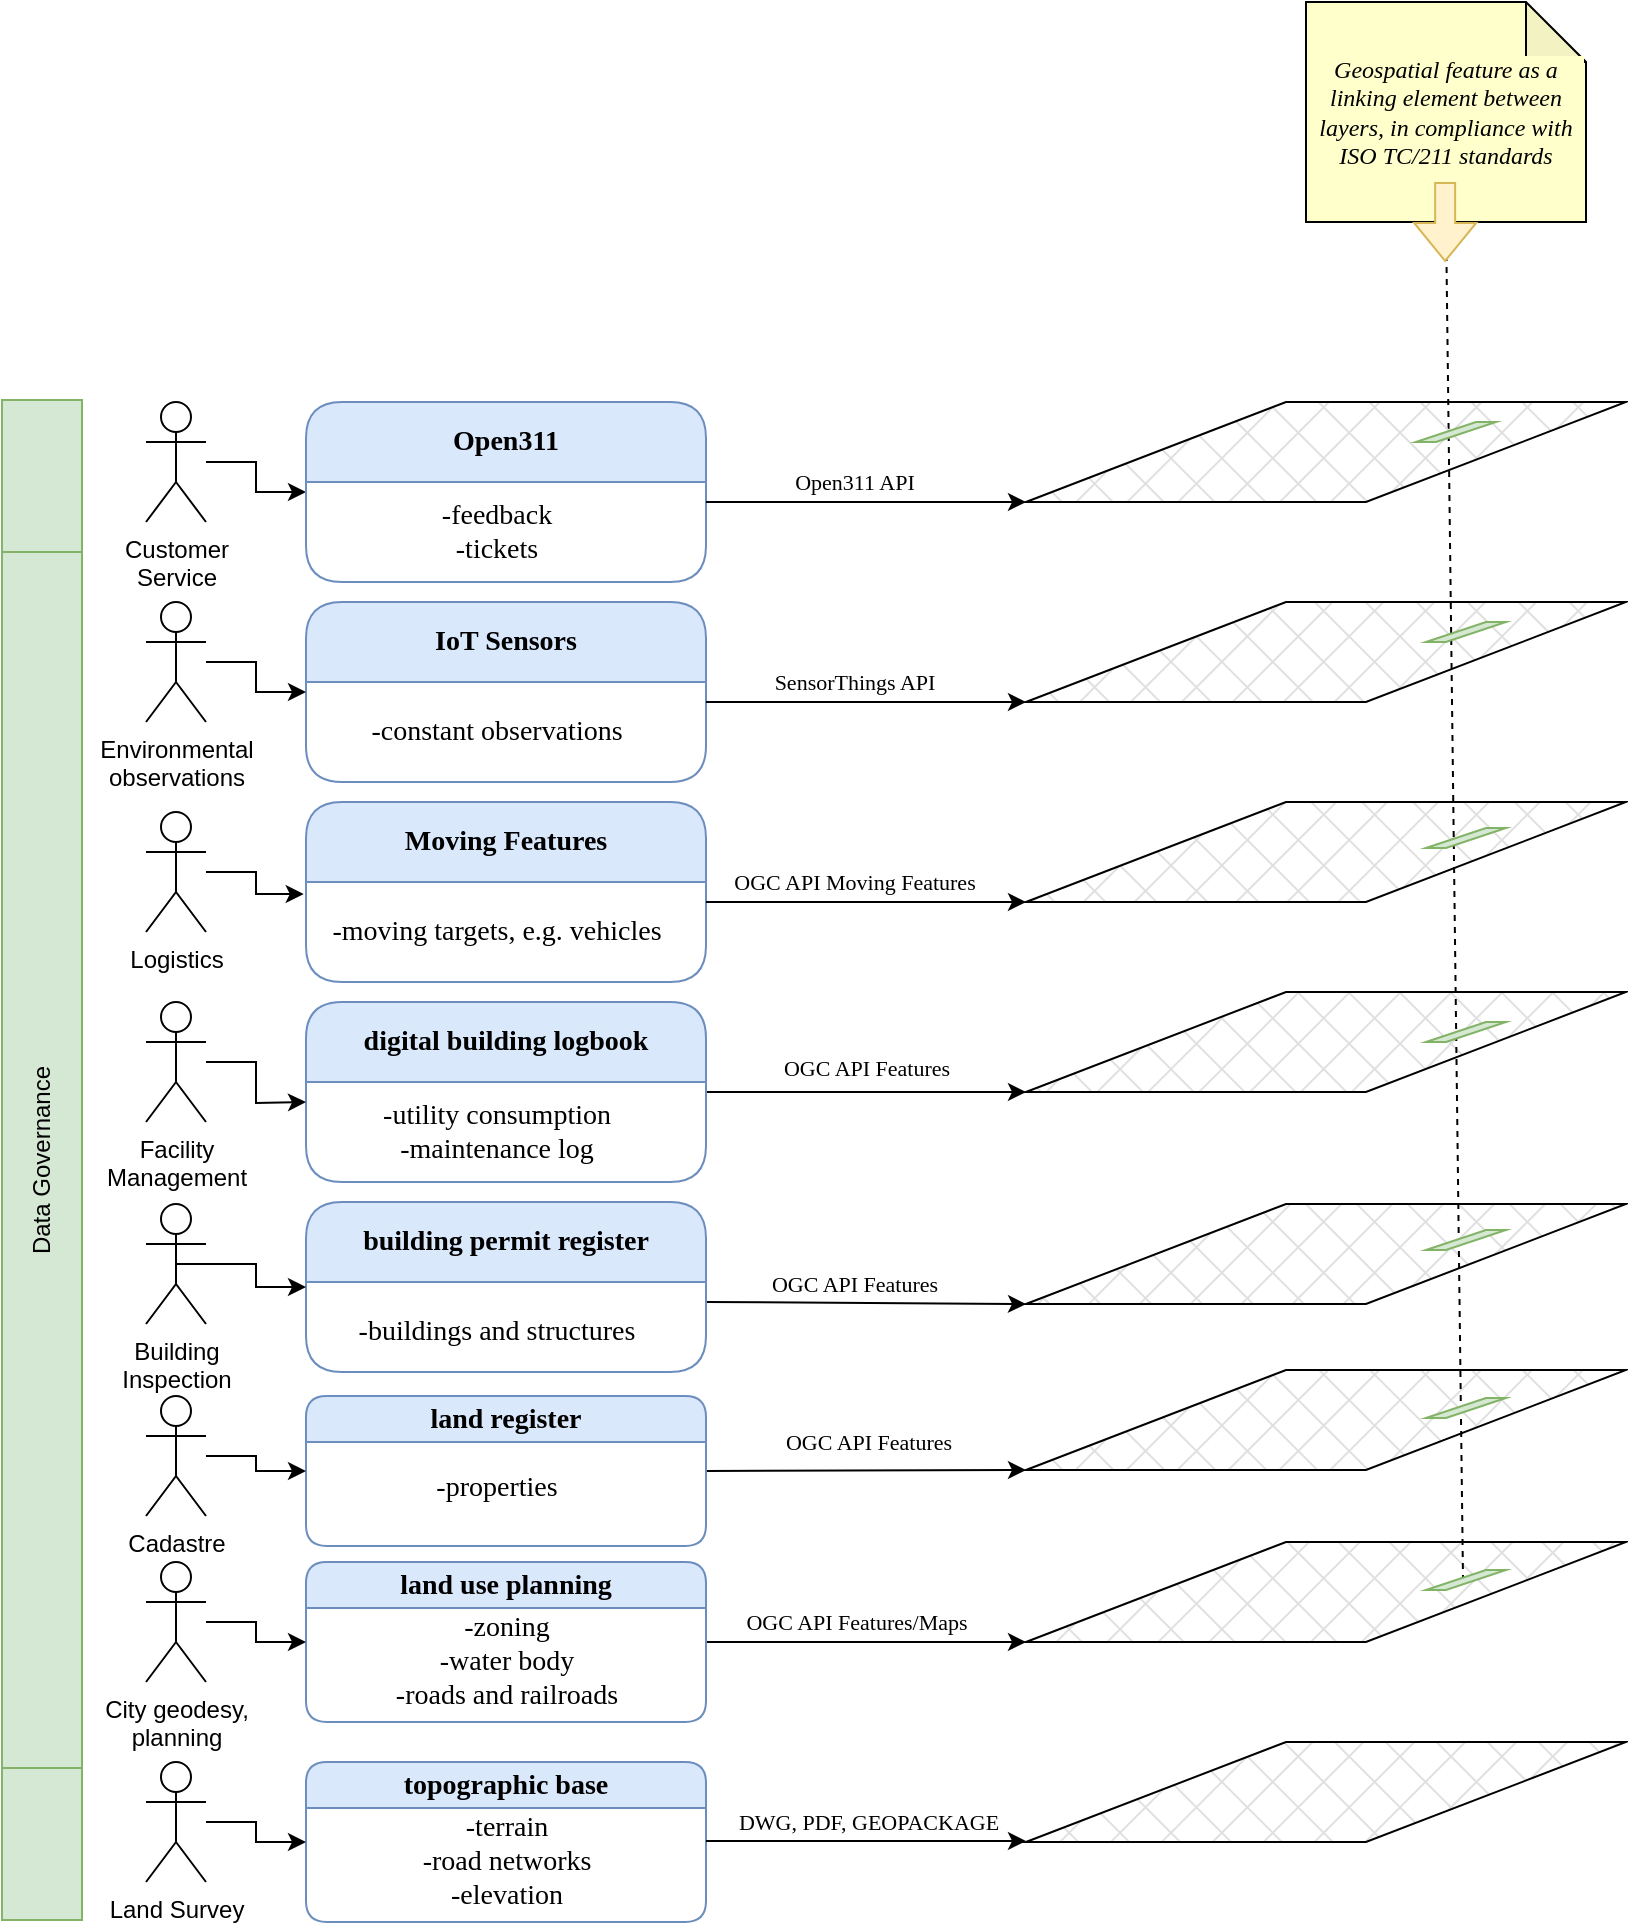 <mxfile version="24.4.4" type="github">
  <diagram name="Page-1" id="OXCh3sUK8tZ1hlXIYTLy">
    <mxGraphModel dx="1526" dy="1109" grid="1" gridSize="10" guides="1" tooltips="1" connect="1" arrows="1" fold="1" page="1" pageScale="1" pageWidth="827" pageHeight="1169" math="0" shadow="0">
      <root>
        <mxCell id="0" />
        <mxCell id="1" parent="0" />
        <mxCell id="7fNvk-agyeOOaQvWO4qT-2" value="" style="shape=parallelogram;perimeter=parallelogramPerimeter;whiteSpace=wrap;html=1;fixedSize=1;hachureGap=4;fontFamily=Architects Daughter;fontSource=https%3A%2F%2Ffonts.googleapis.com%2Fcss%3Ffamily%3DArchitects%2BDaughter;fontSize=20;size=130;fillStyle=cross-hatch;fillColor=#E0E0E0;" parent="1" vertex="1">
          <mxGeometry x="527" y="890" width="300" height="50" as="geometry" />
        </mxCell>
        <mxCell id="7fNvk-agyeOOaQvWO4qT-3" value="" style="shape=parallelogram;perimeter=parallelogramPerimeter;whiteSpace=wrap;html=1;fixedSize=1;hachureGap=4;fontFamily=Architects Daughter;fontSource=https%3A%2F%2Ffonts.googleapis.com%2Fcss%3Ffamily%3DArchitects%2BDaughter;fontSize=20;size=130;fillStyle=cross-hatch;fillColor=#E0E0E0;" parent="1" vertex="1">
          <mxGeometry x="527" y="804" width="300" height="50" as="geometry" />
        </mxCell>
        <mxCell id="7fNvk-agyeOOaQvWO4qT-4" value="" style="shape=parallelogram;perimeter=parallelogramPerimeter;whiteSpace=wrap;html=1;fixedSize=1;hachureGap=4;fontFamily=Architects Daughter;fontSource=https%3A%2F%2Ffonts.googleapis.com%2Fcss%3Ffamily%3DArchitects%2BDaughter;fontSize=20;size=130;fillStyle=cross-hatch;fillColor=#E0E0E0;" parent="1" vertex="1">
          <mxGeometry x="527" y="721" width="300" height="50" as="geometry" />
        </mxCell>
        <mxCell id="7fNvk-agyeOOaQvWO4qT-5" value="" style="shape=parallelogram;perimeter=parallelogramPerimeter;whiteSpace=wrap;html=1;fixedSize=1;hachureGap=4;fontFamily=Architects Daughter;fontSource=https%3A%2F%2Ffonts.googleapis.com%2Fcss%3Ffamily%3DArchitects%2BDaughter;fontSize=20;size=130;fillStyle=cross-hatch;fillColor=#E0E0E0;" parent="1" vertex="1">
          <mxGeometry x="527" y="615" width="300" height="50" as="geometry" />
        </mxCell>
        <mxCell id="7fNvk-agyeOOaQvWO4qT-6" value="" style="endArrow=classic;html=1;hachureGap=4;fontFamily=Architects Daughter;fontSource=https%3A%2F%2Ffonts.googleapis.com%2Fcss%3Ffamily%3DArchitects%2BDaughter;fontSize=16;exitX=1;exitY=0.5;exitDx=0;exitDy=0;entryX=0;entryY=1;entryDx=0;entryDy=0;" parent="1" source="7fNvk-agyeOOaQvWO4qT-12" target="7fNvk-agyeOOaQvWO4qT-2" edge="1">
          <mxGeometry width="50" height="50" relative="1" as="geometry">
            <mxPoint x="447" y="920" as="sourcePoint" />
            <mxPoint x="487" y="920" as="targetPoint" />
          </mxGeometry>
        </mxCell>
        <mxCell id="7fNvk-agyeOOaQvWO4qT-7" value="" style="endArrow=classic;html=1;hachureGap=4;fontFamily=Architects Daughter;fontSource=https%3A%2F%2Ffonts.googleapis.com%2Fcss%3Ffamily%3DArchitects%2BDaughter;fontSize=16;exitX=1;exitY=0.5;exitDx=0;exitDy=0;entryX=0;entryY=1;entryDx=0;entryDy=0;" parent="1" source="7fNvk-agyeOOaQvWO4qT-13" target="7fNvk-agyeOOaQvWO4qT-3" edge="1">
          <mxGeometry width="50" height="50" relative="1" as="geometry">
            <mxPoint x="447" y="880" as="sourcePoint" />
            <mxPoint x="487" y="880" as="targetPoint" />
          </mxGeometry>
        </mxCell>
        <mxCell id="7fNvk-agyeOOaQvWO4qT-36" value="OGC API Features" style="edgeLabel;html=1;align=center;verticalAlign=middle;resizable=0;points=[];rotation=0;fontFamily=Times New Roman;" parent="7fNvk-agyeOOaQvWO4qT-7" vertex="1" connectable="0">
          <mxGeometry x="0.192" y="1" relative="1" as="geometry">
            <mxPoint x="-15" y="-13" as="offset" />
          </mxGeometry>
        </mxCell>
        <mxCell id="7fNvk-agyeOOaQvWO4qT-37" value="OGC API Features/Maps" style="edgeLabel;html=1;align=center;verticalAlign=middle;resizable=0;points=[];rotation=0;fontFamily=Times New Roman;" parent="7fNvk-agyeOOaQvWO4qT-7" vertex="1" connectable="0">
          <mxGeometry x="0.192" y="1" relative="1" as="geometry">
            <mxPoint x="-21" y="77" as="offset" />
          </mxGeometry>
        </mxCell>
        <mxCell id="_DV6lXCV89KmqD9U6KgV-4" value="DWG, PDF, GEOPACKAGE" style="edgeLabel;html=1;align=center;verticalAlign=middle;resizable=0;points=[];rotation=0;fontFamily=Times New Roman;" parent="7fNvk-agyeOOaQvWO4qT-7" vertex="1" connectable="0">
          <mxGeometry x="0.192" y="1" relative="1" as="geometry">
            <mxPoint x="-15" y="177" as="offset" />
          </mxGeometry>
        </mxCell>
        <mxCell id="7fNvk-agyeOOaQvWO4qT-8" value="" style="endArrow=classic;html=1;hachureGap=4;fontFamily=Architects Daughter;fontSource=https%3A%2F%2Ffonts.googleapis.com%2Fcss%3Ffamily%3DArchitects%2BDaughter;fontSize=16;entryX=0;entryY=1;entryDx=0;entryDy=0;" parent="1" target="7fNvk-agyeOOaQvWO4qT-4" edge="1">
          <mxGeometry width="50" height="50" relative="1" as="geometry">
            <mxPoint x="367" y="770" as="sourcePoint" />
            <mxPoint x="487" y="840" as="targetPoint" />
          </mxGeometry>
        </mxCell>
        <mxCell id="7fNvk-agyeOOaQvWO4qT-35" value="OGC API Features" style="edgeLabel;html=1;align=center;verticalAlign=middle;resizable=0;points=[];rotation=0;fontFamily=Times New Roman;" parent="7fNvk-agyeOOaQvWO4qT-8" vertex="1" connectable="0">
          <mxGeometry x="-0.063" y="-1" relative="1" as="geometry">
            <mxPoint x="-1" y="-11" as="offset" />
          </mxGeometry>
        </mxCell>
        <mxCell id="7fNvk-agyeOOaQvWO4qT-9" value="" style="endArrow=classic;html=1;hachureGap=4;fontFamily=Architects Daughter;fontSource=https%3A%2F%2Ffonts.googleapis.com%2Fcss%3Ffamily%3DArchitects%2BDaughter;fontSize=16;exitX=1;exitY=0.5;exitDx=0;exitDy=0;entryX=0;entryY=1;entryDx=0;entryDy=0;" parent="1" source="7fNvk-agyeOOaQvWO4qT-18" target="7fNvk-agyeOOaQvWO4qT-5" edge="1">
          <mxGeometry width="50" height="50" relative="1" as="geometry">
            <mxPoint x="447" y="800" as="sourcePoint" />
            <mxPoint x="487" y="800" as="targetPoint" />
          </mxGeometry>
        </mxCell>
        <mxCell id="7fNvk-agyeOOaQvWO4qT-34" value="OGC API Features" style="edgeLabel;html=1;align=center;verticalAlign=middle;resizable=0;points=[];rotation=0;fontFamily=Times New Roman;" parent="7fNvk-agyeOOaQvWO4qT-9" vertex="1" connectable="0">
          <mxGeometry x="-0.006" y="1" relative="1" as="geometry">
            <mxPoint y="-11" as="offset" />
          </mxGeometry>
        </mxCell>
        <mxCell id="7fNvk-agyeOOaQvWO4qT-12" value="land use planning" style="swimlane;whiteSpace=wrap;html=1;hachureGap=4;fontFamily=Times New Roman;fontSize=14;fontStyle=1;rounded=1;fillColor=#dae8fc;strokeColor=#6c8ebf;" parent="1" vertex="1">
          <mxGeometry x="167" y="900" width="200" height="80" as="geometry" />
        </mxCell>
        <mxCell id="7fNvk-agyeOOaQvWO4qT-15" value="-zoning&lt;br&gt;-water body&lt;br&gt;-roads and railroads" style="text;html=1;align=center;verticalAlign=middle;resizable=0;points=[];autosize=1;strokeColor=none;fillColor=none;fontSize=14;fontFamily=Times New Roman;" parent="7fNvk-agyeOOaQvWO4qT-12" vertex="1">
          <mxGeometry x="35" y="20" width="130" height="60" as="geometry" />
        </mxCell>
        <mxCell id="7fNvk-agyeOOaQvWO4qT-13" value="land register" style="swimlane;whiteSpace=wrap;html=1;hachureGap=4;fontFamily=Times New Roman;fontSize=14;rounded=1;fillColor=#dae8fc;strokeColor=#6c8ebf;" parent="1" vertex="1">
          <mxGeometry x="167" y="817" width="200" height="75" as="geometry" />
        </mxCell>
        <mxCell id="7fNvk-agyeOOaQvWO4qT-14" value="-properties" style="text;html=1;align=center;verticalAlign=middle;resizable=0;points=[];autosize=1;strokeColor=none;fillColor=none;fontSize=14;fontFamily=Times New Roman;" parent="7fNvk-agyeOOaQvWO4qT-13" vertex="1">
          <mxGeometry x="55" y="31" width="80" height="30" as="geometry" />
        </mxCell>
        <mxCell id="7fNvk-agyeOOaQvWO4qT-16" value="building permit register" style="swimlane;whiteSpace=wrap;html=1;hachureGap=4;fontFamily=Times New Roman;fontSize=14;startSize=40;rounded=1;fillColor=#dae8fc;strokeColor=#6c8ebf;" parent="1" vertex="1">
          <mxGeometry x="167" y="720" width="200" height="85" as="geometry" />
        </mxCell>
        <mxCell id="7fNvk-agyeOOaQvWO4qT-17" value="-buildings and structures" style="text;html=1;align=center;verticalAlign=middle;resizable=0;points=[];autosize=1;strokeColor=none;fillColor=none;fontSize=14;fontFamily=Times New Roman;" parent="7fNvk-agyeOOaQvWO4qT-16" vertex="1">
          <mxGeometry x="15" y="50" width="160" height="30" as="geometry" />
        </mxCell>
        <mxCell id="7fNvk-agyeOOaQvWO4qT-18" value="digital building logbook" style="swimlane;whiteSpace=wrap;html=1;hachureGap=4;fontFamily=Times New Roman;fontSize=14;startSize=40;rounded=1;fillColor=#dae8fc;strokeColor=#6c8ebf;" parent="1" vertex="1">
          <mxGeometry x="167" y="620" width="200" height="90" as="geometry" />
        </mxCell>
        <mxCell id="7fNvk-agyeOOaQvWO4qT-19" value="-utility consumption&lt;br&gt;-maintenance log" style="text;html=1;align=center;verticalAlign=middle;resizable=0;points=[];autosize=1;strokeColor=none;fillColor=none;fontSize=14;fontFamily=Times New Roman;" parent="7fNvk-agyeOOaQvWO4qT-18" vertex="1">
          <mxGeometry x="25" y="40" width="140" height="50" as="geometry" />
        </mxCell>
        <mxCell id="7fNvk-agyeOOaQvWO4qT-20" value="Moving Features" style="swimlane;whiteSpace=wrap;html=1;hachureGap=4;fontFamily=Times New Roman;fontSize=14;startSize=40;rounded=1;fillColor=#dae8fc;strokeColor=#6c8ebf;" parent="1" vertex="1">
          <mxGeometry x="167" y="520" width="200" height="90" as="geometry" />
        </mxCell>
        <mxCell id="7fNvk-agyeOOaQvWO4qT-21" value="-moving targets, e.g. vehicles" style="text;html=1;align=center;verticalAlign=middle;resizable=0;points=[];autosize=1;strokeColor=none;fillColor=none;fontSize=14;fontFamily=Times New Roman;" parent="7fNvk-agyeOOaQvWO4qT-20" vertex="1">
          <mxGeometry y="50" width="190" height="30" as="geometry" />
        </mxCell>
        <mxCell id="7fNvk-agyeOOaQvWO4qT-22" value="" style="shape=parallelogram;perimeter=parallelogramPerimeter;whiteSpace=wrap;html=1;fixedSize=1;hachureGap=4;fontFamily=Architects Daughter;fontSource=https%3A%2F%2Ffonts.googleapis.com%2Fcss%3Ffamily%3DArchitects%2BDaughter;fontSize=20;size=130;fillStyle=cross-hatch;fillColor=#E0E0E0;shadow=0;" parent="1" vertex="1">
          <mxGeometry x="527" y="520" width="300" height="50" as="geometry" />
        </mxCell>
        <mxCell id="7fNvk-agyeOOaQvWO4qT-23" value="" style="endArrow=classic;html=1;hachureGap=4;fontFamily=Architects Daughter;fontSource=https%3A%2F%2Ffonts.googleapis.com%2Fcss%3Ffamily%3DArchitects%2BDaughter;fontSize=16;exitX=1;exitY=0.5;exitDx=0;exitDy=0;entryX=0;entryY=1;entryDx=0;entryDy=0;" parent="1" target="7fNvk-agyeOOaQvWO4qT-22" edge="1">
          <mxGeometry width="50" height="50" relative="1" as="geometry">
            <mxPoint x="367" y="570" as="sourcePoint" />
            <mxPoint x="527" y="680" as="targetPoint" />
          </mxGeometry>
        </mxCell>
        <mxCell id="7fNvk-agyeOOaQvWO4qT-33" value="OGC API Moving Features" style="edgeLabel;html=1;align=center;verticalAlign=middle;resizable=0;points=[];rotation=0;fontFamily=Times New Roman;" parent="7fNvk-agyeOOaQvWO4qT-23" vertex="1" connectable="0">
          <mxGeometry x="-0.064" y="-1" relative="1" as="geometry">
            <mxPoint x="-1" y="-11" as="offset" />
          </mxGeometry>
        </mxCell>
        <mxCell id="7fNvk-agyeOOaQvWO4qT-24" value="" style="endArrow=none;html=1;rounded=0;exitX=0.463;exitY=0.55;exitDx=0;exitDy=0;exitPerimeter=0;dashed=1;entryX=0.5;entryY=1;entryDx=0;entryDy=0;entryPerimeter=0;" parent="1" source="7fNvk-agyeOOaQvWO4qT-32" target="7fNvk-agyeOOaQvWO4qT-39" edge="1">
          <mxGeometry width="50" height="50" relative="1" as="geometry">
            <mxPoint x="746.75" y="860" as="sourcePoint" />
            <mxPoint x="747" y="510" as="targetPoint" />
          </mxGeometry>
        </mxCell>
        <mxCell id="7fNvk-agyeOOaQvWO4qT-28" value="" style="shape=parallelogram;perimeter=parallelogramPerimeter;whiteSpace=wrap;html=1;fixedSize=1;hachureGap=4;fontFamily=Architects Daughter;fontSource=https%3A%2F%2Ffonts.googleapis.com%2Fcss%3Ffamily%3DArchitects%2BDaughter;fontSize=20;size=30;fillStyle=solid;fillColor=#d5e8d4;strokeColor=#82b366;" parent="1" vertex="1">
          <mxGeometry x="727" y="533" width="40" height="10" as="geometry" />
        </mxCell>
        <mxCell id="7fNvk-agyeOOaQvWO4qT-29" value="" style="shape=parallelogram;perimeter=parallelogramPerimeter;whiteSpace=wrap;html=1;fixedSize=1;hachureGap=4;fontFamily=Architects Daughter;fontSource=https%3A%2F%2Ffonts.googleapis.com%2Fcss%3Ffamily%3DArchitects%2BDaughter;fontSize=20;size=30;fillStyle=solid;fillColor=#d5e8d4;strokeColor=#82b366;" parent="1" vertex="1">
          <mxGeometry x="727" y="630" width="40" height="10" as="geometry" />
        </mxCell>
        <mxCell id="7fNvk-agyeOOaQvWO4qT-30" value="" style="shape=parallelogram;perimeter=parallelogramPerimeter;whiteSpace=wrap;html=1;fixedSize=1;hachureGap=4;fontFamily=Architects Daughter;fontSource=https%3A%2F%2Ffonts.googleapis.com%2Fcss%3Ffamily%3DArchitects%2BDaughter;fontSize=20;size=30;fillStyle=solid;fillColor=#d5e8d4;strokeColor=#82b366;" parent="1" vertex="1">
          <mxGeometry x="727" y="734" width="40" height="10" as="geometry" />
        </mxCell>
        <mxCell id="7fNvk-agyeOOaQvWO4qT-31" value="" style="shape=parallelogram;perimeter=parallelogramPerimeter;whiteSpace=wrap;html=1;fixedSize=1;hachureGap=4;fontFamily=Architects Daughter;fontSource=https%3A%2F%2Ffonts.googleapis.com%2Fcss%3Ffamily%3DArchitects%2BDaughter;fontSize=20;size=30;fillStyle=solid;fillColor=#d5e8d4;strokeColor=#82b366;" parent="1" vertex="1">
          <mxGeometry x="727" y="818" width="40" height="10" as="geometry" />
        </mxCell>
        <mxCell id="7fNvk-agyeOOaQvWO4qT-32" value="" style="shape=parallelogram;perimeter=parallelogramPerimeter;whiteSpace=wrap;html=1;fixedSize=1;hachureGap=4;fontFamily=Architects Daughter;fontSource=https%3A%2F%2Ffonts.googleapis.com%2Fcss%3Ffamily%3DArchitects%2BDaughter;fontSize=20;size=30;fillStyle=solid;fillColor=#d5e8d4;strokeColor=#82b366;" parent="1" vertex="1">
          <mxGeometry x="727" y="904" width="40" height="10" as="geometry" />
        </mxCell>
        <mxCell id="7fNvk-agyeOOaQvWO4qT-39" value="Geospatial feature as a linking element between layers, in compliance with ISO TC/211 standards" style="shape=note;whiteSpace=wrap;html=1;backgroundOutline=1;darkOpacity=0.05;labelBackgroundColor=#FFFFCC;fillStyle=solid;fillColor=#FFFFCC;fontFamily=Times New Roman;fontStyle=2;" parent="1" vertex="1">
          <mxGeometry x="667" y="120" width="140" height="110" as="geometry" />
        </mxCell>
        <mxCell id="_DV6lXCV89KmqD9U6KgV-1" value="topographic base" style="swimlane;whiteSpace=wrap;html=1;hachureGap=4;fontFamily=Times New Roman;fontSize=14;fontStyle=1;rounded=1;fillColor=#dae8fc;strokeColor=#6c8ebf;" parent="1" vertex="1">
          <mxGeometry x="167" y="1000" width="200" height="80" as="geometry" />
        </mxCell>
        <mxCell id="abUbkg_eMRrvWaBZaaY--1" value="-terrain&lt;div&gt;-road networks&lt;/div&gt;&lt;div&gt;-elevation&lt;/div&gt;" style="text;html=1;align=center;verticalAlign=middle;resizable=0;points=[];autosize=1;strokeColor=none;fillColor=none;fontSize=14;fontFamily=Times New Roman;" parent="_DV6lXCV89KmqD9U6KgV-1" vertex="1">
          <mxGeometry x="45" y="20" width="110" height="60" as="geometry" />
        </mxCell>
        <mxCell id="_DV6lXCV89KmqD9U6KgV-3" value="" style="endArrow=classic;html=1;hachureGap=4;fontFamily=Architects Daughter;fontSource=https%3A%2F%2Ffonts.googleapis.com%2Fcss%3Ffamily%3DArchitects%2BDaughter;fontSize=16;exitX=1;exitY=0.5;exitDx=0;exitDy=0;entryX=0;entryY=1;entryDx=0;entryDy=0;" parent="1" edge="1">
          <mxGeometry width="50" height="50" relative="1" as="geometry">
            <mxPoint x="367" y="1039.5" as="sourcePoint" />
            <mxPoint x="527" y="1039.5" as="targetPoint" />
          </mxGeometry>
        </mxCell>
        <mxCell id="4kYUZsBORJdaAPrSG8jR-1" value="" style="shape=parallelogram;perimeter=parallelogramPerimeter;whiteSpace=wrap;html=1;fixedSize=1;hachureGap=4;fontFamily=Architects Daughter;fontSource=https%3A%2F%2Ffonts.googleapis.com%2Fcss%3Ffamily%3DArchitects%2BDaughter;fontSize=20;size=130;fillStyle=cross-hatch;fillColor=#E0E0E0;" vertex="1" parent="1">
          <mxGeometry x="527" y="990" width="300" height="50" as="geometry" />
        </mxCell>
        <mxCell id="4kYUZsBORJdaAPrSG8jR-2" value="" style="shape=parallelogram;perimeter=parallelogramPerimeter;whiteSpace=wrap;html=1;fixedSize=1;hachureGap=4;fontFamily=Architects Daughter;fontSource=https%3A%2F%2Ffonts.googleapis.com%2Fcss%3Ffamily%3DArchitects%2BDaughter;fontSize=20;size=130;fillStyle=cross-hatch;fillColor=#E0E0E0;shadow=0;" vertex="1" parent="1">
          <mxGeometry x="527" y="420" width="300" height="50" as="geometry" />
        </mxCell>
        <mxCell id="4kYUZsBORJdaAPrSG8jR-7" value="" style="shape=parallelogram;perimeter=parallelogramPerimeter;whiteSpace=wrap;html=1;fixedSize=1;hachureGap=4;fontFamily=Architects Daughter;fontSource=https%3A%2F%2Ffonts.googleapis.com%2Fcss%3Ffamily%3DArchitects%2BDaughter;fontSize=20;size=30;fillStyle=solid;fillColor=#d5e8d4;strokeColor=#82b366;" vertex="1" parent="1">
          <mxGeometry x="727" y="430" width="40" height="10" as="geometry" />
        </mxCell>
        <mxCell id="4kYUZsBORJdaAPrSG8jR-8" value="IoT Sensors" style="swimlane;whiteSpace=wrap;html=1;hachureGap=4;fontFamily=Times New Roman;fontSize=14;startSize=40;rounded=1;fillColor=#dae8fc;strokeColor=#6c8ebf;" vertex="1" parent="1">
          <mxGeometry x="167" y="420" width="200" height="90" as="geometry" />
        </mxCell>
        <mxCell id="4kYUZsBORJdaAPrSG8jR-9" value="-constant observations" style="text;html=1;align=center;verticalAlign=middle;resizable=0;points=[];autosize=1;strokeColor=none;fillColor=none;fontSize=14;fontFamily=Times New Roman;" vertex="1" parent="4kYUZsBORJdaAPrSG8jR-8">
          <mxGeometry x="20" y="50" width="150" height="30" as="geometry" />
        </mxCell>
        <mxCell id="4kYUZsBORJdaAPrSG8jR-10" value="" style="endArrow=classic;html=1;hachureGap=4;fontFamily=Architects Daughter;fontSource=https%3A%2F%2Ffonts.googleapis.com%2Fcss%3Ffamily%3DArchitects%2BDaughter;fontSize=16;exitX=1;exitY=0.5;exitDx=0;exitDy=0;entryX=0;entryY=1;entryDx=0;entryDy=0;" edge="1" parent="1">
          <mxGeometry width="50" height="50" relative="1" as="geometry">
            <mxPoint x="367" y="470" as="sourcePoint" />
            <mxPoint x="527" y="470" as="targetPoint" />
          </mxGeometry>
        </mxCell>
        <mxCell id="4kYUZsBORJdaAPrSG8jR-11" value="SensorThings API" style="edgeLabel;html=1;align=center;verticalAlign=middle;resizable=0;points=[];rotation=0;fontFamily=Times New Roman;" vertex="1" connectable="0" parent="4kYUZsBORJdaAPrSG8jR-10">
          <mxGeometry x="-0.064" y="-1" relative="1" as="geometry">
            <mxPoint x="-1" y="-11" as="offset" />
          </mxGeometry>
        </mxCell>
        <mxCell id="4kYUZsBORJdaAPrSG8jR-12" value="" style="shape=flexArrow;endArrow=classic;html=1;rounded=0;fillColor=#fff2cc;strokeColor=#d6b656;" edge="1" parent="1">
          <mxGeometry width="50" height="50" relative="1" as="geometry">
            <mxPoint x="736.58" y="210" as="sourcePoint" />
            <mxPoint x="736.58" y="250" as="targetPoint" />
          </mxGeometry>
        </mxCell>
        <mxCell id="4kYUZsBORJdaAPrSG8jR-36" style="edgeStyle=orthogonalEdgeStyle;rounded=0;orthogonalLoop=1;jettySize=auto;html=1;entryX=0;entryY=0.5;entryDx=0;entryDy=0;" edge="1" parent="1" source="4kYUZsBORJdaAPrSG8jR-13" target="4kYUZsBORJdaAPrSG8jR-19">
          <mxGeometry relative="1" as="geometry" />
        </mxCell>
        <mxCell id="4kYUZsBORJdaAPrSG8jR-13" value="Customer&lt;div&gt;Service&lt;/div&gt;" style="shape=umlActor;verticalLabelPosition=bottom;verticalAlign=top;html=1;outlineConnect=0;" vertex="1" parent="1">
          <mxGeometry x="87" y="320" width="30" height="60" as="geometry" />
        </mxCell>
        <mxCell id="4kYUZsBORJdaAPrSG8jR-27" style="edgeStyle=orthogonalEdgeStyle;rounded=0;orthogonalLoop=1;jettySize=auto;html=1;entryX=0;entryY=0.5;entryDx=0;entryDy=0;" edge="1" parent="1" source="4kYUZsBORJdaAPrSG8jR-14" target="_DV6lXCV89KmqD9U6KgV-1">
          <mxGeometry relative="1" as="geometry" />
        </mxCell>
        <mxCell id="4kYUZsBORJdaAPrSG8jR-14" value="Land Survey" style="shape=umlActor;verticalLabelPosition=bottom;verticalAlign=top;html=1;outlineConnect=0;" vertex="1" parent="1">
          <mxGeometry x="87" y="1000" width="30" height="60" as="geometry" />
        </mxCell>
        <mxCell id="4kYUZsBORJdaAPrSG8jR-26" style="edgeStyle=orthogonalEdgeStyle;rounded=0;orthogonalLoop=1;jettySize=auto;html=1;entryX=0;entryY=0.5;entryDx=0;entryDy=0;" edge="1" parent="1" source="4kYUZsBORJdaAPrSG8jR-17" target="7fNvk-agyeOOaQvWO4qT-12">
          <mxGeometry relative="1" as="geometry" />
        </mxCell>
        <mxCell id="4kYUZsBORJdaAPrSG8jR-17" value="City geodesy,&lt;div&gt;planning&lt;/div&gt;" style="shape=umlActor;verticalLabelPosition=bottom;verticalAlign=top;html=1;outlineConnect=0;" vertex="1" parent="1">
          <mxGeometry x="87" y="900" width="30" height="60" as="geometry" />
        </mxCell>
        <mxCell id="4kYUZsBORJdaAPrSG8jR-25" style="edgeStyle=orthogonalEdgeStyle;rounded=0;orthogonalLoop=1;jettySize=auto;html=1;entryX=0;entryY=0.5;entryDx=0;entryDy=0;" edge="1" parent="1" source="4kYUZsBORJdaAPrSG8jR-18" target="7fNvk-agyeOOaQvWO4qT-13">
          <mxGeometry relative="1" as="geometry" />
        </mxCell>
        <mxCell id="4kYUZsBORJdaAPrSG8jR-18" value="Cadastre" style="shape=umlActor;verticalLabelPosition=bottom;verticalAlign=top;html=1;outlineConnect=0;" vertex="1" parent="1">
          <mxGeometry x="87" y="817" width="30" height="60" as="geometry" />
        </mxCell>
        <mxCell id="4kYUZsBORJdaAPrSG8jR-19" value="Open311" style="swimlane;whiteSpace=wrap;html=1;hachureGap=4;fontFamily=Times New Roman;fontSize=14;startSize=40;rounded=1;fillColor=#dae8fc;strokeColor=#6c8ebf;" vertex="1" parent="1">
          <mxGeometry x="167" y="320" width="200" height="90" as="geometry" />
        </mxCell>
        <mxCell id="4kYUZsBORJdaAPrSG8jR-20" value="-feedback&lt;div&gt;-tickets&lt;/div&gt;" style="text;html=1;align=center;verticalAlign=middle;resizable=0;points=[];autosize=1;strokeColor=none;fillColor=none;fontSize=14;fontFamily=Times New Roman;" vertex="1" parent="4kYUZsBORJdaAPrSG8jR-19">
          <mxGeometry x="55" y="40" width="80" height="50" as="geometry" />
        </mxCell>
        <mxCell id="4kYUZsBORJdaAPrSG8jR-21" value="" style="endArrow=classic;html=1;hachureGap=4;fontFamily=Architects Daughter;fontSource=https%3A%2F%2Ffonts.googleapis.com%2Fcss%3Ffamily%3DArchitects%2BDaughter;fontSize=16;exitX=1;exitY=0.5;exitDx=0;exitDy=0;entryX=0;entryY=1;entryDx=0;entryDy=0;" edge="1" parent="1">
          <mxGeometry width="50" height="50" relative="1" as="geometry">
            <mxPoint x="367" y="370" as="sourcePoint" />
            <mxPoint x="527" y="370" as="targetPoint" />
          </mxGeometry>
        </mxCell>
        <mxCell id="4kYUZsBORJdaAPrSG8jR-22" value="Open311 API" style="edgeLabel;html=1;align=center;verticalAlign=middle;resizable=0;points=[];rotation=0;fontFamily=Times New Roman;" vertex="1" connectable="0" parent="4kYUZsBORJdaAPrSG8jR-21">
          <mxGeometry x="-0.064" y="-1" relative="1" as="geometry">
            <mxPoint x="-1" y="-11" as="offset" />
          </mxGeometry>
        </mxCell>
        <mxCell id="4kYUZsBORJdaAPrSG8jR-23" value="" style="shape=parallelogram;perimeter=parallelogramPerimeter;whiteSpace=wrap;html=1;fixedSize=1;hachureGap=4;fontFamily=Architects Daughter;fontSource=https%3A%2F%2Ffonts.googleapis.com%2Fcss%3Ffamily%3DArchitects%2BDaughter;fontSize=20;size=130;fillStyle=cross-hatch;fillColor=#E0E0E0;shadow=0;" vertex="1" parent="1">
          <mxGeometry x="527" y="320" width="300" height="50" as="geometry" />
        </mxCell>
        <mxCell id="4kYUZsBORJdaAPrSG8jR-24" value="" style="shape=parallelogram;perimeter=parallelogramPerimeter;whiteSpace=wrap;html=1;fixedSize=1;hachureGap=4;fontFamily=Architects Daughter;fontSource=https%3A%2F%2Ffonts.googleapis.com%2Fcss%3Ffamily%3DArchitects%2BDaughter;fontSize=20;size=30;fillStyle=solid;fillColor=#d5e8d4;strokeColor=#82b366;" vertex="1" parent="1">
          <mxGeometry x="722" y="330" width="40" height="10" as="geometry" />
        </mxCell>
        <mxCell id="4kYUZsBORJdaAPrSG8jR-29" style="edgeStyle=orthogonalEdgeStyle;rounded=0;orthogonalLoop=1;jettySize=auto;html=1;exitX=0.5;exitY=0.5;exitDx=0;exitDy=0;exitPerimeter=0;entryX=0;entryY=0.5;entryDx=0;entryDy=0;" edge="1" parent="1" source="4kYUZsBORJdaAPrSG8jR-28" target="7fNvk-agyeOOaQvWO4qT-16">
          <mxGeometry relative="1" as="geometry" />
        </mxCell>
        <mxCell id="4kYUZsBORJdaAPrSG8jR-28" value="Building&lt;div&gt;Inspection&lt;/div&gt;" style="shape=umlActor;verticalLabelPosition=bottom;verticalAlign=top;html=1;outlineConnect=0;" vertex="1" parent="1">
          <mxGeometry x="87" y="721" width="30" height="60" as="geometry" />
        </mxCell>
        <mxCell id="4kYUZsBORJdaAPrSG8jR-31" style="edgeStyle=orthogonalEdgeStyle;rounded=0;orthogonalLoop=1;jettySize=auto;html=1;" edge="1" parent="1" source="4kYUZsBORJdaAPrSG8jR-30">
          <mxGeometry relative="1" as="geometry">
            <mxPoint x="167" y="670" as="targetPoint" />
          </mxGeometry>
        </mxCell>
        <mxCell id="4kYUZsBORJdaAPrSG8jR-30" value="Facility&lt;br&gt;Management" style="shape=umlActor;verticalLabelPosition=bottom;verticalAlign=top;html=1;outlineConnect=0;" vertex="1" parent="1">
          <mxGeometry x="87" y="620" width="30" height="60" as="geometry" />
        </mxCell>
        <mxCell id="4kYUZsBORJdaAPrSG8jR-32" value="Logistics" style="shape=umlActor;verticalLabelPosition=bottom;verticalAlign=top;html=1;outlineConnect=0;" vertex="1" parent="1">
          <mxGeometry x="87" y="525" width="30" height="60" as="geometry" />
        </mxCell>
        <mxCell id="4kYUZsBORJdaAPrSG8jR-33" style="edgeStyle=orthogonalEdgeStyle;rounded=0;orthogonalLoop=1;jettySize=auto;html=1;entryX=-0.006;entryY=-0.133;entryDx=0;entryDy=0;entryPerimeter=0;" edge="1" parent="1" source="4kYUZsBORJdaAPrSG8jR-32" target="7fNvk-agyeOOaQvWO4qT-21">
          <mxGeometry relative="1" as="geometry" />
        </mxCell>
        <mxCell id="4kYUZsBORJdaAPrSG8jR-35" style="edgeStyle=orthogonalEdgeStyle;rounded=0;orthogonalLoop=1;jettySize=auto;html=1;entryX=0;entryY=0.5;entryDx=0;entryDy=0;" edge="1" parent="1" source="4kYUZsBORJdaAPrSG8jR-34" target="4kYUZsBORJdaAPrSG8jR-8">
          <mxGeometry relative="1" as="geometry" />
        </mxCell>
        <mxCell id="4kYUZsBORJdaAPrSG8jR-34" value="Environmental&lt;div&gt;observations&lt;/div&gt;" style="shape=umlActor;verticalLabelPosition=bottom;verticalAlign=top;html=1;outlineConnect=0;" vertex="1" parent="1">
          <mxGeometry x="87" y="420" width="30" height="60" as="geometry" />
        </mxCell>
        <mxCell id="4kYUZsBORJdaAPrSG8jR-37" value="Data Governance" style="shape=process;whiteSpace=wrap;html=1;backgroundOutline=1;fillColor=#d5e8d4;strokeColor=#82b366;rotation=-90;" vertex="1" parent="1">
          <mxGeometry x="-345" y="679" width="760" height="40" as="geometry" />
        </mxCell>
      </root>
    </mxGraphModel>
  </diagram>
</mxfile>
